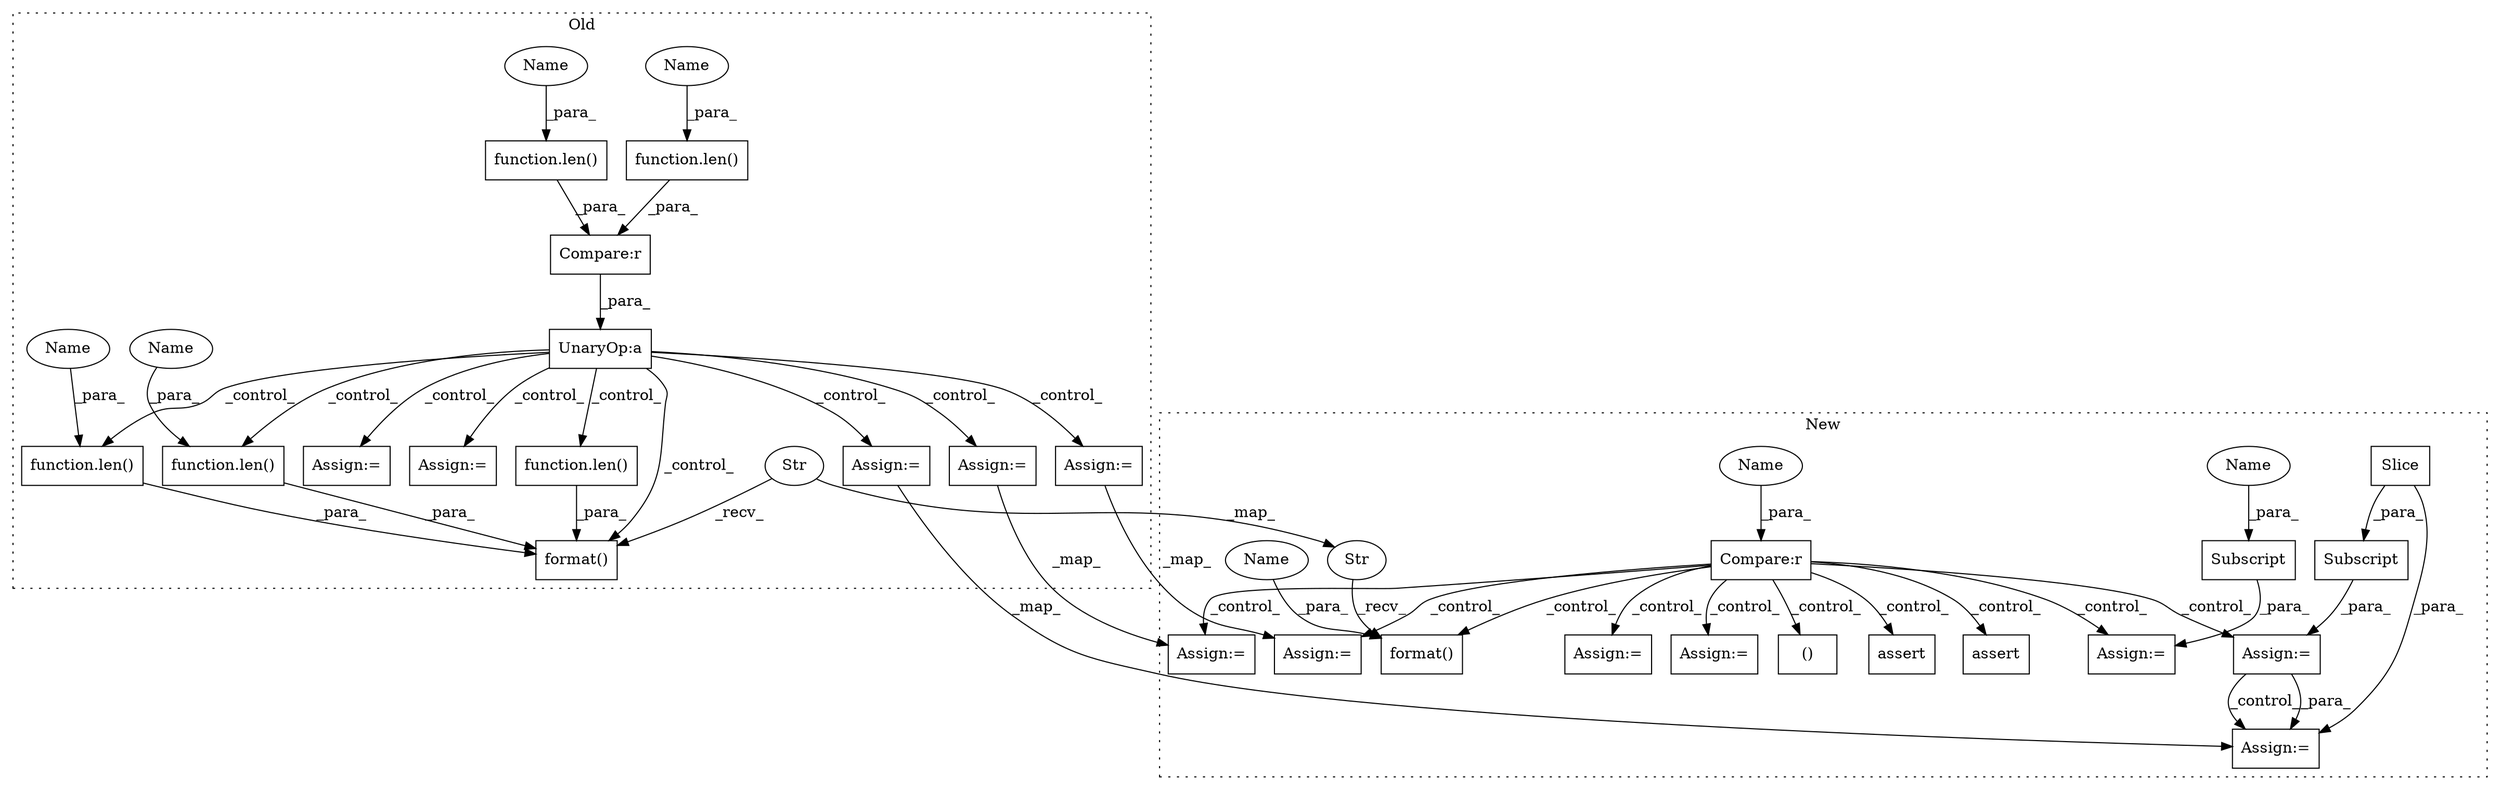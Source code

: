 digraph G {
subgraph cluster0 {
1 [label="function.len()" a="75" s="5735,5745" l="4,1" shape="box"];
3 [label="UnaryOp:a" a="61" s="5476" l="49" shape="box"];
4 [label="Compare:r" a="40" s="5480" l="45" shape="box"];
6 [label="format()" a="75" s="5573,5776" l="162,1" shape="box"];
13 [label="Str" a="66" s="5573" l="61" shape="ellipse"];
18 [label="Assign:=" a="68" s="5954" l="3" shape="box"];
19 [label="Assign:=" a="68" s="7026" l="3" shape="box"];
21 [label="Assign:=" a="68" s="6412" l="3" shape="box"];
23 [label="Assign:=" a="68" s="5925" l="3" shape="box"];
25 [label="function.len()" a="75" s="5762,5775" l="4,1" shape="box"];
26 [label="function.len()" a="75" s="5480,5490" l="4,1" shape="box"];
28 [label="Assign:=" a="68" s="6988" l="3" shape="box"];
29 [label="function.len()" a="75" s="5495,5506" l="4,1" shape="box"];
30 [label="function.len()" a="75" s="5748,5759" l="4,1" shape="box"];
31 [label="Name" a="87" s="5739" l="6" shape="ellipse"];
32 [label="Name" a="87" s="5484" l="6" shape="ellipse"];
36 [label="Name" a="87" s="5499" l="7" shape="ellipse"];
37 [label="Name" a="87" s="5752" l="7" shape="ellipse"];
label = "Old";
style="dotted";
}
subgraph cluster1 {
2 [label="Slice" a="80" s="6602" l="11" shape="box"];
5 [label="Subscript" a="63" s="6589,0" l="25,0" shape="box"];
7 [label="Assign:=" a="68" s="6586" l="3" shape="box"];
8 [label="Compare:r" a="40" s="6354" l="31" shape="box"];
9 [label="format()" a="75" s="6414,6456" l="37,1" shape="box"];
10 [label="()" a="54" s="6523" l="14" shape="box"];
11 [label="Subscript" a="63" s="6540,0" l="25,0" shape="box"];
12 [label="assert" a="65" s="6623" l="7" shape="box"];
14 [label="Str" a="66" s="6414" l="29" shape="ellipse"];
15 [label="assert" a="65" s="6467" l="7" shape="box"];
16 [label="Assign:=" a="68" s="6850" l="3" shape="box"];
17 [label="Assign:=" a="68" s="6883" l="3" shape="box"];
20 [label="Assign:=" a="68" s="6523" l="17" shape="box"];
22 [label="Assign:=" a="68" s="7743" l="3" shape="box"];
24 [label="Assign:=" a="68" s="6778" l="3" shape="box"];
27 [label="Assign:=" a="68" s="6916" l="3" shape="box"];
33 [label="Name" a="87" s="6451" l="5" shape="ellipse"];
34 [label="Name" a="87" s="6354" l="5" shape="ellipse"];
35 [label="Name" a="87" s="6559" l="5" shape="ellipse"];
label = "New";
style="dotted";
}
1 -> 6 [label="_para_"];
2 -> 22 [label="_para_"];
2 -> 5 [label="_para_"];
3 -> 21 [label="_control_"];
3 -> 25 [label="_control_"];
3 -> 18 [label="_control_"];
3 -> 23 [label="_control_"];
3 -> 30 [label="_control_"];
3 -> 28 [label="_control_"];
3 -> 19 [label="_control_"];
3 -> 6 [label="_control_"];
3 -> 1 [label="_control_"];
4 -> 3 [label="_para_"];
5 -> 7 [label="_para_"];
7 -> 22 [label="_control_"];
7 -> 22 [label="_para_"];
8 -> 10 [label="_control_"];
8 -> 16 [label="_control_"];
8 -> 15 [label="_control_"];
8 -> 17 [label="_control_"];
8 -> 9 [label="_control_"];
8 -> 27 [label="_control_"];
8 -> 12 [label="_control_"];
8 -> 20 [label="_control_"];
8 -> 7 [label="_control_"];
8 -> 24 [label="_control_"];
11 -> 20 [label="_para_"];
13 -> 14 [label="_map_"];
13 -> 6 [label="_recv_"];
14 -> 9 [label="_recv_"];
21 -> 22 [label="_map_"];
23 -> 24 [label="_map_"];
25 -> 6 [label="_para_"];
26 -> 4 [label="_para_"];
28 -> 27 [label="_map_"];
29 -> 4 [label="_para_"];
30 -> 6 [label="_para_"];
31 -> 1 [label="_para_"];
32 -> 26 [label="_para_"];
33 -> 9 [label="_para_"];
34 -> 8 [label="_para_"];
35 -> 11 [label="_para_"];
36 -> 29 [label="_para_"];
37 -> 30 [label="_para_"];
}